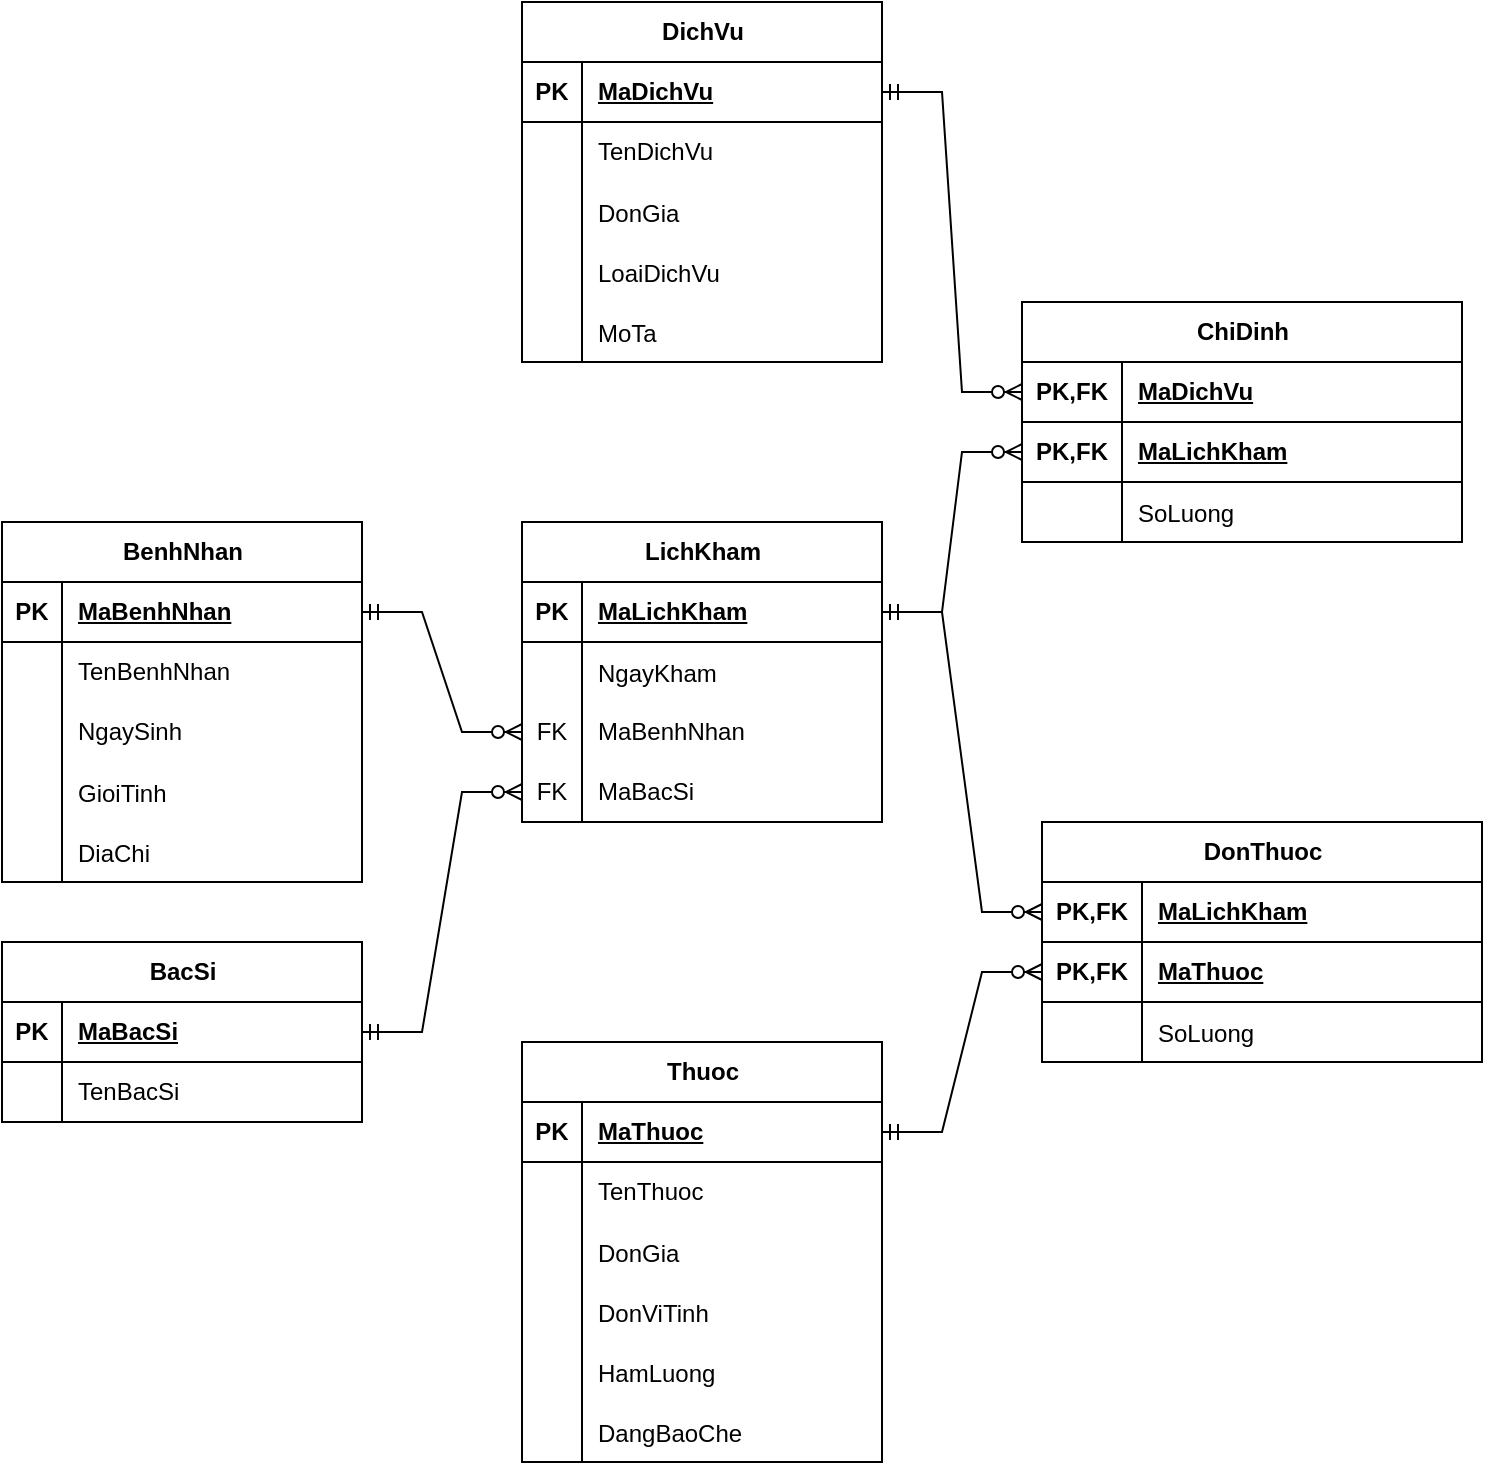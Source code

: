 <mxfile version="28.2.5">
  <diagram name="Trang-1" id="0Z06sTkmnGNip1GVvcfv">
    <mxGraphModel dx="722" dy="962" grid="1" gridSize="10" guides="1" tooltips="1" connect="1" arrows="1" fold="1" page="1" pageScale="1" pageWidth="850" pageHeight="1100" math="0" shadow="0">
      <root>
        <mxCell id="0" />
        <mxCell id="1" parent="0" />
        <mxCell id="DH7XC1WA02XWCe2FnY6h-155" value="BenhNhan" style="shape=table;startSize=30;container=1;collapsible=1;childLayout=tableLayout;fixedRows=1;rowLines=0;fontStyle=1;align=center;resizeLast=1;html=1;" vertex="1" parent="1">
          <mxGeometry x="893" y="310" width="180" height="180" as="geometry" />
        </mxCell>
        <mxCell id="DH7XC1WA02XWCe2FnY6h-156" value="" style="shape=tableRow;horizontal=0;startSize=0;swimlaneHead=0;swimlaneBody=0;fillColor=none;collapsible=0;dropTarget=0;points=[[0,0.5],[1,0.5]];portConstraint=eastwest;top=0;left=0;right=0;bottom=1;" vertex="1" parent="DH7XC1WA02XWCe2FnY6h-155">
          <mxGeometry y="30" width="180" height="30" as="geometry" />
        </mxCell>
        <mxCell id="DH7XC1WA02XWCe2FnY6h-157" value="PK" style="shape=partialRectangle;connectable=0;fillColor=none;top=0;left=0;bottom=0;right=0;fontStyle=1;overflow=hidden;whiteSpace=wrap;html=1;" vertex="1" parent="DH7XC1WA02XWCe2FnY6h-156">
          <mxGeometry width="30" height="30" as="geometry">
            <mxRectangle width="30" height="30" as="alternateBounds" />
          </mxGeometry>
        </mxCell>
        <mxCell id="DH7XC1WA02XWCe2FnY6h-158" value="MaBenhNhan" style="shape=partialRectangle;connectable=0;fillColor=none;top=0;left=0;bottom=0;right=0;align=left;spacingLeft=6;fontStyle=5;overflow=hidden;whiteSpace=wrap;html=1;" vertex="1" parent="DH7XC1WA02XWCe2FnY6h-156">
          <mxGeometry x="30" width="150" height="30" as="geometry">
            <mxRectangle width="150" height="30" as="alternateBounds" />
          </mxGeometry>
        </mxCell>
        <mxCell id="DH7XC1WA02XWCe2FnY6h-159" value="" style="shape=tableRow;horizontal=0;startSize=0;swimlaneHead=0;swimlaneBody=0;fillColor=none;collapsible=0;dropTarget=0;points=[[0,0.5],[1,0.5]];portConstraint=eastwest;top=0;left=0;right=0;bottom=0;" vertex="1" parent="DH7XC1WA02XWCe2FnY6h-155">
          <mxGeometry y="60" width="180" height="30" as="geometry" />
        </mxCell>
        <mxCell id="DH7XC1WA02XWCe2FnY6h-160" value="" style="shape=partialRectangle;connectable=0;fillColor=none;top=0;left=0;bottom=0;right=0;editable=1;overflow=hidden;whiteSpace=wrap;html=1;" vertex="1" parent="DH7XC1WA02XWCe2FnY6h-159">
          <mxGeometry width="30" height="30" as="geometry">
            <mxRectangle width="30" height="30" as="alternateBounds" />
          </mxGeometry>
        </mxCell>
        <mxCell id="DH7XC1WA02XWCe2FnY6h-161" value="TenBenhNhan" style="shape=partialRectangle;connectable=0;fillColor=none;top=0;left=0;bottom=0;right=0;align=left;spacingLeft=6;overflow=hidden;whiteSpace=wrap;html=1;" vertex="1" parent="DH7XC1WA02XWCe2FnY6h-159">
          <mxGeometry x="30" width="150" height="30" as="geometry">
            <mxRectangle width="150" height="30" as="alternateBounds" />
          </mxGeometry>
        </mxCell>
        <mxCell id="DH7XC1WA02XWCe2FnY6h-162" value="" style="shape=tableRow;horizontal=0;startSize=0;swimlaneHead=0;swimlaneBody=0;fillColor=none;collapsible=0;dropTarget=0;points=[[0,0.5],[1,0.5]];portConstraint=eastwest;top=0;left=0;right=0;bottom=0;" vertex="1" parent="DH7XC1WA02XWCe2FnY6h-155">
          <mxGeometry y="90" width="180" height="30" as="geometry" />
        </mxCell>
        <mxCell id="DH7XC1WA02XWCe2FnY6h-163" value="" style="shape=partialRectangle;connectable=0;fillColor=none;top=0;left=0;bottom=0;right=0;editable=1;overflow=hidden;whiteSpace=wrap;html=1;" vertex="1" parent="DH7XC1WA02XWCe2FnY6h-162">
          <mxGeometry width="30" height="30" as="geometry">
            <mxRectangle width="30" height="30" as="alternateBounds" />
          </mxGeometry>
        </mxCell>
        <mxCell id="DH7XC1WA02XWCe2FnY6h-164" value="NgaySinh" style="shape=partialRectangle;connectable=0;fillColor=none;top=0;left=0;bottom=0;right=0;align=left;spacingLeft=6;overflow=hidden;whiteSpace=wrap;html=1;" vertex="1" parent="DH7XC1WA02XWCe2FnY6h-162">
          <mxGeometry x="30" width="150" height="30" as="geometry">
            <mxRectangle width="150" height="30" as="alternateBounds" />
          </mxGeometry>
        </mxCell>
        <mxCell id="DH7XC1WA02XWCe2FnY6h-170" value="" style="shape=tableRow;horizontal=0;startSize=0;swimlaneHead=0;swimlaneBody=0;fillColor=none;collapsible=0;dropTarget=0;points=[[0,0.5],[1,0.5]];portConstraint=eastwest;top=0;left=0;right=0;bottom=0;" vertex="1" parent="DH7XC1WA02XWCe2FnY6h-155">
          <mxGeometry y="120" width="180" height="30" as="geometry" />
        </mxCell>
        <mxCell id="DH7XC1WA02XWCe2FnY6h-171" value="" style="shape=partialRectangle;connectable=0;fillColor=none;top=0;left=0;bottom=0;right=0;editable=1;overflow=hidden;" vertex="1" parent="DH7XC1WA02XWCe2FnY6h-170">
          <mxGeometry width="30" height="30" as="geometry">
            <mxRectangle width="30" height="30" as="alternateBounds" />
          </mxGeometry>
        </mxCell>
        <mxCell id="DH7XC1WA02XWCe2FnY6h-172" value="GioiTinh" style="shape=partialRectangle;connectable=0;fillColor=none;top=0;left=0;bottom=0;right=0;align=left;spacingLeft=6;overflow=hidden;" vertex="1" parent="DH7XC1WA02XWCe2FnY6h-170">
          <mxGeometry x="30" width="150" height="30" as="geometry">
            <mxRectangle width="150" height="30" as="alternateBounds" />
          </mxGeometry>
        </mxCell>
        <mxCell id="DH7XC1WA02XWCe2FnY6h-174" value="" style="shape=tableRow;horizontal=0;startSize=0;swimlaneHead=0;swimlaneBody=0;fillColor=none;collapsible=0;dropTarget=0;points=[[0,0.5],[1,0.5]];portConstraint=eastwest;top=0;left=0;right=0;bottom=0;" vertex="1" parent="DH7XC1WA02XWCe2FnY6h-155">
          <mxGeometry y="150" width="180" height="30" as="geometry" />
        </mxCell>
        <mxCell id="DH7XC1WA02XWCe2FnY6h-175" value="" style="shape=partialRectangle;connectable=0;fillColor=none;top=0;left=0;bottom=0;right=0;editable=1;overflow=hidden;" vertex="1" parent="DH7XC1WA02XWCe2FnY6h-174">
          <mxGeometry width="30" height="30" as="geometry">
            <mxRectangle width="30" height="30" as="alternateBounds" />
          </mxGeometry>
        </mxCell>
        <mxCell id="DH7XC1WA02XWCe2FnY6h-176" value="DiaChi" style="shape=partialRectangle;connectable=0;fillColor=none;top=0;left=0;bottom=0;right=0;align=left;spacingLeft=6;overflow=hidden;" vertex="1" parent="DH7XC1WA02XWCe2FnY6h-174">
          <mxGeometry x="30" width="150" height="30" as="geometry">
            <mxRectangle width="150" height="30" as="alternateBounds" />
          </mxGeometry>
        </mxCell>
        <mxCell id="DH7XC1WA02XWCe2FnY6h-187" value="LichKham" style="shape=table;startSize=30;container=1;collapsible=1;childLayout=tableLayout;fixedRows=1;rowLines=0;fontStyle=1;align=center;resizeLast=1;html=1;" vertex="1" parent="1">
          <mxGeometry x="1153" y="310" width="180" height="150" as="geometry" />
        </mxCell>
        <mxCell id="DH7XC1WA02XWCe2FnY6h-188" value="" style="shape=tableRow;horizontal=0;startSize=0;swimlaneHead=0;swimlaneBody=0;fillColor=none;collapsible=0;dropTarget=0;points=[[0,0.5],[1,0.5]];portConstraint=eastwest;top=0;left=0;right=0;bottom=1;" vertex="1" parent="DH7XC1WA02XWCe2FnY6h-187">
          <mxGeometry y="30" width="180" height="30" as="geometry" />
        </mxCell>
        <mxCell id="DH7XC1WA02XWCe2FnY6h-189" value="PK" style="shape=partialRectangle;connectable=0;fillColor=none;top=0;left=0;bottom=0;right=0;fontStyle=1;overflow=hidden;whiteSpace=wrap;html=1;" vertex="1" parent="DH7XC1WA02XWCe2FnY6h-188">
          <mxGeometry width="30" height="30" as="geometry">
            <mxRectangle width="30" height="30" as="alternateBounds" />
          </mxGeometry>
        </mxCell>
        <mxCell id="DH7XC1WA02XWCe2FnY6h-190" value="MaLichKham" style="shape=partialRectangle;connectable=0;fillColor=none;top=0;left=0;bottom=0;right=0;align=left;spacingLeft=6;fontStyle=5;overflow=hidden;whiteSpace=wrap;html=1;" vertex="1" parent="DH7XC1WA02XWCe2FnY6h-188">
          <mxGeometry x="30" width="150" height="30" as="geometry">
            <mxRectangle width="150" height="30" as="alternateBounds" />
          </mxGeometry>
        </mxCell>
        <mxCell id="DH7XC1WA02XWCe2FnY6h-191" value="" style="shape=tableRow;horizontal=0;startSize=0;swimlaneHead=0;swimlaneBody=0;fillColor=none;collapsible=0;dropTarget=0;points=[[0,0.5],[1,0.5]];portConstraint=eastwest;top=0;left=0;right=0;bottom=0;" vertex="1" parent="DH7XC1WA02XWCe2FnY6h-187">
          <mxGeometry y="60" width="180" height="30" as="geometry" />
        </mxCell>
        <mxCell id="DH7XC1WA02XWCe2FnY6h-192" value="" style="shape=partialRectangle;connectable=0;fillColor=none;top=0;left=0;bottom=0;right=0;editable=1;overflow=hidden;" vertex="1" parent="DH7XC1WA02XWCe2FnY6h-191">
          <mxGeometry width="30" height="30" as="geometry">
            <mxRectangle width="30" height="30" as="alternateBounds" />
          </mxGeometry>
        </mxCell>
        <mxCell id="DH7XC1WA02XWCe2FnY6h-193" value="NgayKham" style="shape=partialRectangle;connectable=0;fillColor=none;top=0;left=0;bottom=0;right=0;align=left;spacingLeft=6;overflow=hidden;" vertex="1" parent="DH7XC1WA02XWCe2FnY6h-191">
          <mxGeometry x="30" width="150" height="30" as="geometry">
            <mxRectangle width="150" height="30" as="alternateBounds" />
          </mxGeometry>
        </mxCell>
        <mxCell id="DH7XC1WA02XWCe2FnY6h-194" value="" style="shape=tableRow;horizontal=0;startSize=0;swimlaneHead=0;swimlaneBody=0;fillColor=none;collapsible=0;dropTarget=0;points=[[0,0.5],[1,0.5]];portConstraint=eastwest;top=0;left=0;right=0;bottom=0;" vertex="1" parent="DH7XC1WA02XWCe2FnY6h-187">
          <mxGeometry y="90" width="180" height="30" as="geometry" />
        </mxCell>
        <mxCell id="DH7XC1WA02XWCe2FnY6h-195" value="FK" style="shape=partialRectangle;connectable=0;fillColor=none;top=0;left=0;bottom=0;right=0;fontStyle=0;overflow=hidden;whiteSpace=wrap;html=1;" vertex="1" parent="DH7XC1WA02XWCe2FnY6h-194">
          <mxGeometry width="30" height="30" as="geometry">
            <mxRectangle width="30" height="30" as="alternateBounds" />
          </mxGeometry>
        </mxCell>
        <mxCell id="DH7XC1WA02XWCe2FnY6h-196" value="MaBenhNhan" style="shape=partialRectangle;connectable=0;fillColor=none;top=0;left=0;bottom=0;right=0;align=left;spacingLeft=6;fontStyle=0;overflow=hidden;whiteSpace=wrap;html=1;" vertex="1" parent="DH7XC1WA02XWCe2FnY6h-194">
          <mxGeometry x="30" width="150" height="30" as="geometry">
            <mxRectangle width="150" height="30" as="alternateBounds" />
          </mxGeometry>
        </mxCell>
        <mxCell id="DH7XC1WA02XWCe2FnY6h-197" value="" style="shape=tableRow;horizontal=0;startSize=0;swimlaneHead=0;swimlaneBody=0;fillColor=none;collapsible=0;dropTarget=0;points=[[0,0.5],[1,0.5]];portConstraint=eastwest;top=0;left=0;right=0;bottom=0;" vertex="1" parent="DH7XC1WA02XWCe2FnY6h-187">
          <mxGeometry y="120" width="180" height="30" as="geometry" />
        </mxCell>
        <mxCell id="DH7XC1WA02XWCe2FnY6h-198" value="FK" style="shape=partialRectangle;connectable=0;fillColor=none;top=0;left=0;bottom=0;right=0;fontStyle=0;overflow=hidden;whiteSpace=wrap;html=1;" vertex="1" parent="DH7XC1WA02XWCe2FnY6h-197">
          <mxGeometry width="30" height="30" as="geometry">
            <mxRectangle width="30" height="30" as="alternateBounds" />
          </mxGeometry>
        </mxCell>
        <mxCell id="DH7XC1WA02XWCe2FnY6h-199" value="MaBacSi" style="shape=partialRectangle;connectable=0;fillColor=none;top=0;left=0;bottom=0;right=0;align=left;spacingLeft=6;fontStyle=0;overflow=hidden;whiteSpace=wrap;html=1;" vertex="1" parent="DH7XC1WA02XWCe2FnY6h-197">
          <mxGeometry x="30" width="150" height="30" as="geometry">
            <mxRectangle width="150" height="30" as="alternateBounds" />
          </mxGeometry>
        </mxCell>
        <mxCell id="DH7XC1WA02XWCe2FnY6h-200" value="BacSi" style="shape=table;startSize=30;container=1;collapsible=1;childLayout=tableLayout;fixedRows=1;rowLines=0;fontStyle=1;align=center;resizeLast=1;html=1;" vertex="1" parent="1">
          <mxGeometry x="893" y="520" width="180" height="90" as="geometry" />
        </mxCell>
        <mxCell id="DH7XC1WA02XWCe2FnY6h-201" value="" style="shape=tableRow;horizontal=0;startSize=0;swimlaneHead=0;swimlaneBody=0;fillColor=none;collapsible=0;dropTarget=0;points=[[0,0.5],[1,0.5]];portConstraint=eastwest;top=0;left=0;right=0;bottom=1;" vertex="1" parent="DH7XC1WA02XWCe2FnY6h-200">
          <mxGeometry y="30" width="180" height="30" as="geometry" />
        </mxCell>
        <mxCell id="DH7XC1WA02XWCe2FnY6h-202" value="PK" style="shape=partialRectangle;connectable=0;fillColor=none;top=0;left=0;bottom=0;right=0;fontStyle=1;overflow=hidden;whiteSpace=wrap;html=1;" vertex="1" parent="DH7XC1WA02XWCe2FnY6h-201">
          <mxGeometry width="30" height="30" as="geometry">
            <mxRectangle width="30" height="30" as="alternateBounds" />
          </mxGeometry>
        </mxCell>
        <mxCell id="DH7XC1WA02XWCe2FnY6h-203" value="MaBacSi" style="shape=partialRectangle;connectable=0;fillColor=none;top=0;left=0;bottom=0;right=0;align=left;spacingLeft=6;fontStyle=5;overflow=hidden;whiteSpace=wrap;html=1;" vertex="1" parent="DH7XC1WA02XWCe2FnY6h-201">
          <mxGeometry x="30" width="150" height="30" as="geometry">
            <mxRectangle width="150" height="30" as="alternateBounds" />
          </mxGeometry>
        </mxCell>
        <mxCell id="DH7XC1WA02XWCe2FnY6h-204" value="" style="shape=tableRow;horizontal=0;startSize=0;swimlaneHead=0;swimlaneBody=0;fillColor=none;collapsible=0;dropTarget=0;points=[[0,0.5],[1,0.5]];portConstraint=eastwest;top=0;left=0;right=0;bottom=0;" vertex="1" parent="DH7XC1WA02XWCe2FnY6h-200">
          <mxGeometry y="60" width="180" height="30" as="geometry" />
        </mxCell>
        <mxCell id="DH7XC1WA02XWCe2FnY6h-205" value="" style="shape=partialRectangle;connectable=0;fillColor=none;top=0;left=0;bottom=0;right=0;editable=1;overflow=hidden;whiteSpace=wrap;html=1;" vertex="1" parent="DH7XC1WA02XWCe2FnY6h-204">
          <mxGeometry width="30" height="30" as="geometry">
            <mxRectangle width="30" height="30" as="alternateBounds" />
          </mxGeometry>
        </mxCell>
        <mxCell id="DH7XC1WA02XWCe2FnY6h-206" value="TenBacSi" style="shape=partialRectangle;connectable=0;fillColor=none;top=0;left=0;bottom=0;right=0;align=left;spacingLeft=6;overflow=hidden;whiteSpace=wrap;html=1;" vertex="1" parent="DH7XC1WA02XWCe2FnY6h-204">
          <mxGeometry x="30" width="150" height="30" as="geometry">
            <mxRectangle width="150" height="30" as="alternateBounds" />
          </mxGeometry>
        </mxCell>
        <mxCell id="DH7XC1WA02XWCe2FnY6h-207" value="" style="edgeStyle=entityRelationEdgeStyle;fontSize=12;html=1;endArrow=ERzeroToMany;startArrow=ERmandOne;rounded=0;exitX=1;exitY=0.5;exitDx=0;exitDy=0;entryX=0;entryY=0.5;entryDx=0;entryDy=0;" edge="1" parent="1" source="DH7XC1WA02XWCe2FnY6h-200" target="DH7XC1WA02XWCe2FnY6h-197">
          <mxGeometry width="100" height="100" relative="1" as="geometry">
            <mxPoint x="803" y="590" as="sourcePoint" />
            <mxPoint x="873" y="530" as="targetPoint" />
          </mxGeometry>
        </mxCell>
        <mxCell id="DH7XC1WA02XWCe2FnY6h-208" value="" style="edgeStyle=entityRelationEdgeStyle;fontSize=12;html=1;endArrow=ERzeroToMany;startArrow=ERmandOne;rounded=0;exitX=1;exitY=0.5;exitDx=0;exitDy=0;entryX=0;entryY=0.5;entryDx=0;entryDy=0;" edge="1" parent="1" source="DH7XC1WA02XWCe2FnY6h-156" target="DH7XC1WA02XWCe2FnY6h-194">
          <mxGeometry width="100" height="100" relative="1" as="geometry">
            <mxPoint x="1163" y="700" as="sourcePoint" />
            <mxPoint x="1243" y="580" as="targetPoint" />
          </mxGeometry>
        </mxCell>
        <mxCell id="DH7XC1WA02XWCe2FnY6h-209" value="DonThuoc" style="shape=table;startSize=30;container=1;collapsible=1;childLayout=tableLayout;fixedRows=1;rowLines=0;fontStyle=1;align=center;resizeLast=1;html=1;" vertex="1" parent="1">
          <mxGeometry x="1413" y="460" width="220" height="120" as="geometry" />
        </mxCell>
        <mxCell id="DH7XC1WA02XWCe2FnY6h-210" value="" style="shape=tableRow;horizontal=0;startSize=0;swimlaneHead=0;swimlaneBody=0;fillColor=none;collapsible=0;dropTarget=0;points=[[0,0.5],[1,0.5]];portConstraint=eastwest;top=0;left=0;right=0;bottom=1;" vertex="1" parent="DH7XC1WA02XWCe2FnY6h-209">
          <mxGeometry y="30" width="220" height="30" as="geometry" />
        </mxCell>
        <mxCell id="DH7XC1WA02XWCe2FnY6h-211" value="PK,FK" style="shape=partialRectangle;connectable=0;fillColor=none;top=0;left=0;bottom=0;right=0;fontStyle=1;overflow=hidden;whiteSpace=wrap;html=1;" vertex="1" parent="DH7XC1WA02XWCe2FnY6h-210">
          <mxGeometry width="50" height="30" as="geometry">
            <mxRectangle width="50" height="30" as="alternateBounds" />
          </mxGeometry>
        </mxCell>
        <mxCell id="DH7XC1WA02XWCe2FnY6h-212" value="MaLichKham" style="shape=partialRectangle;connectable=0;fillColor=none;top=0;left=0;bottom=0;right=0;align=left;spacingLeft=6;fontStyle=5;overflow=hidden;whiteSpace=wrap;html=1;" vertex="1" parent="DH7XC1WA02XWCe2FnY6h-210">
          <mxGeometry x="50" width="170" height="30" as="geometry">
            <mxRectangle width="170" height="30" as="alternateBounds" />
          </mxGeometry>
        </mxCell>
        <mxCell id="DH7XC1WA02XWCe2FnY6h-294" value="" style="shape=tableRow;horizontal=0;startSize=0;swimlaneHead=0;swimlaneBody=0;fillColor=none;collapsible=0;dropTarget=0;points=[[0,0.5],[1,0.5]];portConstraint=eastwest;top=0;left=0;right=0;bottom=1;" vertex="1" parent="DH7XC1WA02XWCe2FnY6h-209">
          <mxGeometry y="60" width="220" height="30" as="geometry" />
        </mxCell>
        <mxCell id="DH7XC1WA02XWCe2FnY6h-295" value="PK,FK" style="shape=partialRectangle;connectable=0;fillColor=none;top=0;left=0;bottom=0;right=0;fontStyle=1;overflow=hidden;whiteSpace=wrap;html=1;" vertex="1" parent="DH7XC1WA02XWCe2FnY6h-294">
          <mxGeometry width="50" height="30" as="geometry">
            <mxRectangle width="50" height="30" as="alternateBounds" />
          </mxGeometry>
        </mxCell>
        <mxCell id="DH7XC1WA02XWCe2FnY6h-296" value="MaThuoc" style="shape=partialRectangle;connectable=0;fillColor=none;top=0;left=0;bottom=0;right=0;align=left;spacingLeft=6;fontStyle=5;overflow=hidden;whiteSpace=wrap;html=1;" vertex="1" parent="DH7XC1WA02XWCe2FnY6h-294">
          <mxGeometry x="50" width="170" height="30" as="geometry">
            <mxRectangle width="170" height="30" as="alternateBounds" />
          </mxGeometry>
        </mxCell>
        <mxCell id="DH7XC1WA02XWCe2FnY6h-219" value="" style="shape=tableRow;horizontal=0;startSize=0;swimlaneHead=0;swimlaneBody=0;fillColor=none;collapsible=0;dropTarget=0;points=[[0,0.5],[1,0.5]];portConstraint=eastwest;top=0;left=0;right=0;bottom=0;" vertex="1" parent="DH7XC1WA02XWCe2FnY6h-209">
          <mxGeometry y="90" width="220" height="30" as="geometry" />
        </mxCell>
        <mxCell id="DH7XC1WA02XWCe2FnY6h-220" value="" style="shape=partialRectangle;connectable=0;fillColor=none;top=0;left=0;bottom=0;right=0;editable=1;overflow=hidden;" vertex="1" parent="DH7XC1WA02XWCe2FnY6h-219">
          <mxGeometry width="50" height="30" as="geometry">
            <mxRectangle width="50" height="30" as="alternateBounds" />
          </mxGeometry>
        </mxCell>
        <mxCell id="DH7XC1WA02XWCe2FnY6h-221" value="SoLuong" style="shape=partialRectangle;connectable=0;fillColor=none;top=0;left=0;bottom=0;right=0;align=left;spacingLeft=6;overflow=hidden;" vertex="1" parent="DH7XC1WA02XWCe2FnY6h-219">
          <mxGeometry x="50" width="170" height="30" as="geometry">
            <mxRectangle width="170" height="30" as="alternateBounds" />
          </mxGeometry>
        </mxCell>
        <mxCell id="DH7XC1WA02XWCe2FnY6h-222" value="" style="edgeStyle=entityRelationEdgeStyle;fontSize=12;html=1;endArrow=ERzeroToMany;startArrow=ERmandOne;rounded=0;exitX=1;exitY=0.5;exitDx=0;exitDy=0;entryX=0;entryY=0.5;entryDx=0;entryDy=0;" edge="1" parent="1" source="DH7XC1WA02XWCe2FnY6h-188" target="DH7XC1WA02XWCe2FnY6h-210">
          <mxGeometry width="100" height="100" relative="1" as="geometry">
            <mxPoint x="913" y="390" as="sourcePoint" />
            <mxPoint x="1413" y="565" as="targetPoint" />
          </mxGeometry>
        </mxCell>
        <mxCell id="DH7XC1WA02XWCe2FnY6h-223" value="Thuoc" style="shape=table;startSize=30;container=1;collapsible=1;childLayout=tableLayout;fixedRows=1;rowLines=0;fontStyle=1;align=center;resizeLast=1;html=1;" vertex="1" parent="1">
          <mxGeometry x="1153" y="570" width="180" height="210" as="geometry" />
        </mxCell>
        <mxCell id="DH7XC1WA02XWCe2FnY6h-224" value="" style="shape=tableRow;horizontal=0;startSize=0;swimlaneHead=0;swimlaneBody=0;fillColor=none;collapsible=0;dropTarget=0;points=[[0,0.5],[1,0.5]];portConstraint=eastwest;top=0;left=0;right=0;bottom=1;" vertex="1" parent="DH7XC1WA02XWCe2FnY6h-223">
          <mxGeometry y="30" width="180" height="30" as="geometry" />
        </mxCell>
        <mxCell id="DH7XC1WA02XWCe2FnY6h-225" value="PK" style="shape=partialRectangle;connectable=0;fillColor=none;top=0;left=0;bottom=0;right=0;fontStyle=1;overflow=hidden;whiteSpace=wrap;html=1;" vertex="1" parent="DH7XC1WA02XWCe2FnY6h-224">
          <mxGeometry width="30" height="30" as="geometry">
            <mxRectangle width="30" height="30" as="alternateBounds" />
          </mxGeometry>
        </mxCell>
        <mxCell id="DH7XC1WA02XWCe2FnY6h-226" value="MaThuoc" style="shape=partialRectangle;connectable=0;fillColor=none;top=0;left=0;bottom=0;right=0;align=left;spacingLeft=6;fontStyle=5;overflow=hidden;whiteSpace=wrap;html=1;" vertex="1" parent="DH7XC1WA02XWCe2FnY6h-224">
          <mxGeometry x="30" width="150" height="30" as="geometry">
            <mxRectangle width="150" height="30" as="alternateBounds" />
          </mxGeometry>
        </mxCell>
        <mxCell id="DH7XC1WA02XWCe2FnY6h-227" value="" style="shape=tableRow;horizontal=0;startSize=0;swimlaneHead=0;swimlaneBody=0;fillColor=none;collapsible=0;dropTarget=0;points=[[0,0.5],[1,0.5]];portConstraint=eastwest;top=0;left=0;right=0;bottom=0;" vertex="1" parent="DH7XC1WA02XWCe2FnY6h-223">
          <mxGeometry y="60" width="180" height="30" as="geometry" />
        </mxCell>
        <mxCell id="DH7XC1WA02XWCe2FnY6h-228" value="" style="shape=partialRectangle;connectable=0;fillColor=none;top=0;left=0;bottom=0;right=0;editable=1;overflow=hidden;whiteSpace=wrap;html=1;" vertex="1" parent="DH7XC1WA02XWCe2FnY6h-227">
          <mxGeometry width="30" height="30" as="geometry">
            <mxRectangle width="30" height="30" as="alternateBounds" />
          </mxGeometry>
        </mxCell>
        <mxCell id="DH7XC1WA02XWCe2FnY6h-229" value="TenThuoc" style="shape=partialRectangle;connectable=0;fillColor=none;top=0;left=0;bottom=0;right=0;align=left;spacingLeft=6;overflow=hidden;whiteSpace=wrap;html=1;" vertex="1" parent="DH7XC1WA02XWCe2FnY6h-227">
          <mxGeometry x="30" width="150" height="30" as="geometry">
            <mxRectangle width="150" height="30" as="alternateBounds" />
          </mxGeometry>
        </mxCell>
        <mxCell id="DH7XC1WA02XWCe2FnY6h-230" value="" style="shape=tableRow;horizontal=0;startSize=0;swimlaneHead=0;swimlaneBody=0;fillColor=none;collapsible=0;dropTarget=0;points=[[0,0.5],[1,0.5]];portConstraint=eastwest;top=0;left=0;right=0;bottom=0;" vertex="1" parent="DH7XC1WA02XWCe2FnY6h-223">
          <mxGeometry y="90" width="180" height="30" as="geometry" />
        </mxCell>
        <mxCell id="DH7XC1WA02XWCe2FnY6h-231" value="" style="shape=partialRectangle;connectable=0;fillColor=none;top=0;left=0;bottom=0;right=0;editable=1;overflow=hidden;" vertex="1" parent="DH7XC1WA02XWCe2FnY6h-230">
          <mxGeometry width="30" height="30" as="geometry">
            <mxRectangle width="30" height="30" as="alternateBounds" />
          </mxGeometry>
        </mxCell>
        <mxCell id="DH7XC1WA02XWCe2FnY6h-232" value="DonGia" style="shape=partialRectangle;connectable=0;fillColor=none;top=0;left=0;bottom=0;right=0;align=left;spacingLeft=6;overflow=hidden;" vertex="1" parent="DH7XC1WA02XWCe2FnY6h-230">
          <mxGeometry x="30" width="150" height="30" as="geometry">
            <mxRectangle width="150" height="30" as="alternateBounds" />
          </mxGeometry>
        </mxCell>
        <mxCell id="DH7XC1WA02XWCe2FnY6h-233" value="" style="shape=tableRow;horizontal=0;startSize=0;swimlaneHead=0;swimlaneBody=0;fillColor=none;collapsible=0;dropTarget=0;points=[[0,0.5],[1,0.5]];portConstraint=eastwest;top=0;left=0;right=0;bottom=0;" vertex="1" parent="DH7XC1WA02XWCe2FnY6h-223">
          <mxGeometry y="120" width="180" height="30" as="geometry" />
        </mxCell>
        <mxCell id="DH7XC1WA02XWCe2FnY6h-234" value="" style="shape=partialRectangle;connectable=0;fillColor=none;top=0;left=0;bottom=0;right=0;editable=1;overflow=hidden;" vertex="1" parent="DH7XC1WA02XWCe2FnY6h-233">
          <mxGeometry width="30" height="30" as="geometry">
            <mxRectangle width="30" height="30" as="alternateBounds" />
          </mxGeometry>
        </mxCell>
        <mxCell id="DH7XC1WA02XWCe2FnY6h-235" value="DonViTinh" style="shape=partialRectangle;connectable=0;fillColor=none;top=0;left=0;bottom=0;right=0;align=left;spacingLeft=6;overflow=hidden;" vertex="1" parent="DH7XC1WA02XWCe2FnY6h-233">
          <mxGeometry x="30" width="150" height="30" as="geometry">
            <mxRectangle width="150" height="30" as="alternateBounds" />
          </mxGeometry>
        </mxCell>
        <mxCell id="DH7XC1WA02XWCe2FnY6h-238" value="" style="shape=tableRow;horizontal=0;startSize=0;swimlaneHead=0;swimlaneBody=0;fillColor=none;collapsible=0;dropTarget=0;points=[[0,0.5],[1,0.5]];portConstraint=eastwest;top=0;left=0;right=0;bottom=0;" vertex="1" parent="DH7XC1WA02XWCe2FnY6h-223">
          <mxGeometry y="150" width="180" height="30" as="geometry" />
        </mxCell>
        <mxCell id="DH7XC1WA02XWCe2FnY6h-239" value="" style="shape=partialRectangle;connectable=0;fillColor=none;top=0;left=0;bottom=0;right=0;editable=1;overflow=hidden;" vertex="1" parent="DH7XC1WA02XWCe2FnY6h-238">
          <mxGeometry width="30" height="30" as="geometry">
            <mxRectangle width="30" height="30" as="alternateBounds" />
          </mxGeometry>
        </mxCell>
        <mxCell id="DH7XC1WA02XWCe2FnY6h-240" value="HamLuong" style="shape=partialRectangle;connectable=0;fillColor=none;top=0;left=0;bottom=0;right=0;align=left;spacingLeft=6;overflow=hidden;" vertex="1" parent="DH7XC1WA02XWCe2FnY6h-238">
          <mxGeometry x="30" width="150" height="30" as="geometry">
            <mxRectangle width="150" height="30" as="alternateBounds" />
          </mxGeometry>
        </mxCell>
        <mxCell id="DH7XC1WA02XWCe2FnY6h-242" value="" style="shape=tableRow;horizontal=0;startSize=0;swimlaneHead=0;swimlaneBody=0;fillColor=none;collapsible=0;dropTarget=0;points=[[0,0.5],[1,0.5]];portConstraint=eastwest;top=0;left=0;right=0;bottom=0;" vertex="1" parent="DH7XC1WA02XWCe2FnY6h-223">
          <mxGeometry y="180" width="180" height="30" as="geometry" />
        </mxCell>
        <mxCell id="DH7XC1WA02XWCe2FnY6h-243" value="" style="shape=partialRectangle;connectable=0;fillColor=none;top=0;left=0;bottom=0;right=0;editable=1;overflow=hidden;" vertex="1" parent="DH7XC1WA02XWCe2FnY6h-242">
          <mxGeometry width="30" height="30" as="geometry">
            <mxRectangle width="30" height="30" as="alternateBounds" />
          </mxGeometry>
        </mxCell>
        <mxCell id="DH7XC1WA02XWCe2FnY6h-244" value="DangBaoChe" style="shape=partialRectangle;connectable=0;fillColor=none;top=0;left=0;bottom=0;right=0;align=left;spacingLeft=6;overflow=hidden;" vertex="1" parent="DH7XC1WA02XWCe2FnY6h-242">
          <mxGeometry x="30" width="150" height="30" as="geometry">
            <mxRectangle width="150" height="30" as="alternateBounds" />
          </mxGeometry>
        </mxCell>
        <mxCell id="DH7XC1WA02XWCe2FnY6h-236" value="" style="edgeStyle=entityRelationEdgeStyle;fontSize=12;html=1;endArrow=ERzeroToMany;startArrow=ERmandOne;rounded=0;exitX=1;exitY=0.5;exitDx=0;exitDy=0;entryX=0;entryY=0.5;entryDx=0;entryDy=0;" edge="1" parent="1" source="DH7XC1WA02XWCe2FnY6h-224" target="DH7XC1WA02XWCe2FnY6h-294">
          <mxGeometry width="100" height="100" relative="1" as="geometry">
            <mxPoint x="1363" y="690" as="sourcePoint" />
            <mxPoint x="1413" y="565" as="targetPoint" />
          </mxGeometry>
        </mxCell>
        <mxCell id="DH7XC1WA02XWCe2FnY6h-276" value="DichVu" style="shape=table;startSize=30;container=1;collapsible=1;childLayout=tableLayout;fixedRows=1;rowLines=0;fontStyle=1;align=center;resizeLast=1;html=1;" vertex="1" parent="1">
          <mxGeometry x="1153" y="50" width="180" height="180" as="geometry" />
        </mxCell>
        <mxCell id="DH7XC1WA02XWCe2FnY6h-277" value="" style="shape=tableRow;horizontal=0;startSize=0;swimlaneHead=0;swimlaneBody=0;fillColor=none;collapsible=0;dropTarget=0;points=[[0,0.5],[1,0.5]];portConstraint=eastwest;top=0;left=0;right=0;bottom=1;" vertex="1" parent="DH7XC1WA02XWCe2FnY6h-276">
          <mxGeometry y="30" width="180" height="30" as="geometry" />
        </mxCell>
        <mxCell id="DH7XC1WA02XWCe2FnY6h-278" value="PK" style="shape=partialRectangle;connectable=0;fillColor=none;top=0;left=0;bottom=0;right=0;fontStyle=1;overflow=hidden;whiteSpace=wrap;html=1;" vertex="1" parent="DH7XC1WA02XWCe2FnY6h-277">
          <mxGeometry width="30" height="30" as="geometry">
            <mxRectangle width="30" height="30" as="alternateBounds" />
          </mxGeometry>
        </mxCell>
        <mxCell id="DH7XC1WA02XWCe2FnY6h-279" value="MaDichVu" style="shape=partialRectangle;connectable=0;fillColor=none;top=0;left=0;bottom=0;right=0;align=left;spacingLeft=6;fontStyle=5;overflow=hidden;whiteSpace=wrap;html=1;" vertex="1" parent="DH7XC1WA02XWCe2FnY6h-277">
          <mxGeometry x="30" width="150" height="30" as="geometry">
            <mxRectangle width="150" height="30" as="alternateBounds" />
          </mxGeometry>
        </mxCell>
        <mxCell id="DH7XC1WA02XWCe2FnY6h-280" value="" style="shape=tableRow;horizontal=0;startSize=0;swimlaneHead=0;swimlaneBody=0;fillColor=none;collapsible=0;dropTarget=0;points=[[0,0.5],[1,0.5]];portConstraint=eastwest;top=0;left=0;right=0;bottom=0;" vertex="1" parent="DH7XC1WA02XWCe2FnY6h-276">
          <mxGeometry y="60" width="180" height="30" as="geometry" />
        </mxCell>
        <mxCell id="DH7XC1WA02XWCe2FnY6h-281" value="" style="shape=partialRectangle;connectable=0;fillColor=none;top=0;left=0;bottom=0;right=0;editable=1;overflow=hidden;whiteSpace=wrap;html=1;" vertex="1" parent="DH7XC1WA02XWCe2FnY6h-280">
          <mxGeometry width="30" height="30" as="geometry">
            <mxRectangle width="30" height="30" as="alternateBounds" />
          </mxGeometry>
        </mxCell>
        <mxCell id="DH7XC1WA02XWCe2FnY6h-282" value="TenDichVu" style="shape=partialRectangle;connectable=0;fillColor=none;top=0;left=0;bottom=0;right=0;align=left;spacingLeft=6;overflow=hidden;whiteSpace=wrap;html=1;" vertex="1" parent="DH7XC1WA02XWCe2FnY6h-280">
          <mxGeometry x="30" width="150" height="30" as="geometry">
            <mxRectangle width="150" height="30" as="alternateBounds" />
          </mxGeometry>
        </mxCell>
        <mxCell id="DH7XC1WA02XWCe2FnY6h-283" value="" style="shape=tableRow;horizontal=0;startSize=0;swimlaneHead=0;swimlaneBody=0;fillColor=none;collapsible=0;dropTarget=0;points=[[0,0.5],[1,0.5]];portConstraint=eastwest;top=0;left=0;right=0;bottom=0;" vertex="1" parent="DH7XC1WA02XWCe2FnY6h-276">
          <mxGeometry y="90" width="180" height="30" as="geometry" />
        </mxCell>
        <mxCell id="DH7XC1WA02XWCe2FnY6h-284" value="" style="shape=partialRectangle;connectable=0;fillColor=none;top=0;left=0;bottom=0;right=0;editable=1;overflow=hidden;" vertex="1" parent="DH7XC1WA02XWCe2FnY6h-283">
          <mxGeometry width="30" height="30" as="geometry">
            <mxRectangle width="30" height="30" as="alternateBounds" />
          </mxGeometry>
        </mxCell>
        <mxCell id="DH7XC1WA02XWCe2FnY6h-285" value="DonGia" style="shape=partialRectangle;connectable=0;fillColor=none;top=0;left=0;bottom=0;right=0;align=left;spacingLeft=6;overflow=hidden;" vertex="1" parent="DH7XC1WA02XWCe2FnY6h-283">
          <mxGeometry x="30" width="150" height="30" as="geometry">
            <mxRectangle width="150" height="30" as="alternateBounds" />
          </mxGeometry>
        </mxCell>
        <mxCell id="DH7XC1WA02XWCe2FnY6h-286" value="" style="shape=tableRow;horizontal=0;startSize=0;swimlaneHead=0;swimlaneBody=0;fillColor=none;collapsible=0;dropTarget=0;points=[[0,0.5],[1,0.5]];portConstraint=eastwest;top=0;left=0;right=0;bottom=0;" vertex="1" parent="DH7XC1WA02XWCe2FnY6h-276">
          <mxGeometry y="120" width="180" height="30" as="geometry" />
        </mxCell>
        <mxCell id="DH7XC1WA02XWCe2FnY6h-287" value="" style="shape=partialRectangle;connectable=0;fillColor=none;top=0;left=0;bottom=0;right=0;editable=1;overflow=hidden;" vertex="1" parent="DH7XC1WA02XWCe2FnY6h-286">
          <mxGeometry width="30" height="30" as="geometry">
            <mxRectangle width="30" height="30" as="alternateBounds" />
          </mxGeometry>
        </mxCell>
        <mxCell id="DH7XC1WA02XWCe2FnY6h-288" value="LoaiDichVu" style="shape=partialRectangle;connectable=0;fillColor=none;top=0;left=0;bottom=0;right=0;align=left;spacingLeft=6;overflow=hidden;" vertex="1" parent="DH7XC1WA02XWCe2FnY6h-286">
          <mxGeometry x="30" width="150" height="30" as="geometry">
            <mxRectangle width="150" height="30" as="alternateBounds" />
          </mxGeometry>
        </mxCell>
        <mxCell id="DH7XC1WA02XWCe2FnY6h-290" value="" style="shape=tableRow;horizontal=0;startSize=0;swimlaneHead=0;swimlaneBody=0;fillColor=none;collapsible=0;dropTarget=0;points=[[0,0.5],[1,0.5]];portConstraint=eastwest;top=0;left=0;right=0;bottom=0;" vertex="1" parent="DH7XC1WA02XWCe2FnY6h-276">
          <mxGeometry y="150" width="180" height="30" as="geometry" />
        </mxCell>
        <mxCell id="DH7XC1WA02XWCe2FnY6h-291" value="" style="shape=partialRectangle;connectable=0;fillColor=none;top=0;left=0;bottom=0;right=0;editable=1;overflow=hidden;" vertex="1" parent="DH7XC1WA02XWCe2FnY6h-290">
          <mxGeometry width="30" height="30" as="geometry">
            <mxRectangle width="30" height="30" as="alternateBounds" />
          </mxGeometry>
        </mxCell>
        <mxCell id="DH7XC1WA02XWCe2FnY6h-292" value="MoTa" style="shape=partialRectangle;connectable=0;fillColor=none;top=0;left=0;bottom=0;right=0;align=left;spacingLeft=6;overflow=hidden;" vertex="1" parent="DH7XC1WA02XWCe2FnY6h-290">
          <mxGeometry x="30" width="150" height="30" as="geometry">
            <mxRectangle width="150" height="30" as="alternateBounds" />
          </mxGeometry>
        </mxCell>
        <mxCell id="DH7XC1WA02XWCe2FnY6h-297" value="ChiDinh" style="shape=table;startSize=30;container=1;collapsible=1;childLayout=tableLayout;fixedRows=1;rowLines=0;fontStyle=1;align=center;resizeLast=1;html=1;" vertex="1" parent="1">
          <mxGeometry x="1403" y="200" width="220" height="120" as="geometry" />
        </mxCell>
        <mxCell id="DH7XC1WA02XWCe2FnY6h-298" value="" style="shape=tableRow;horizontal=0;startSize=0;swimlaneHead=0;swimlaneBody=0;fillColor=none;collapsible=0;dropTarget=0;points=[[0,0.5],[1,0.5]];portConstraint=eastwest;top=0;left=0;right=0;bottom=1;" vertex="1" parent="DH7XC1WA02XWCe2FnY6h-297">
          <mxGeometry y="30" width="220" height="30" as="geometry" />
        </mxCell>
        <mxCell id="DH7XC1WA02XWCe2FnY6h-299" value="PK,FK" style="shape=partialRectangle;connectable=0;fillColor=none;top=0;left=0;bottom=0;right=0;fontStyle=1;overflow=hidden;whiteSpace=wrap;html=1;" vertex="1" parent="DH7XC1WA02XWCe2FnY6h-298">
          <mxGeometry width="50" height="30" as="geometry">
            <mxRectangle width="50" height="30" as="alternateBounds" />
          </mxGeometry>
        </mxCell>
        <mxCell id="DH7XC1WA02XWCe2FnY6h-300" value="MaDichVu" style="shape=partialRectangle;connectable=0;fillColor=none;top=0;left=0;bottom=0;right=0;align=left;spacingLeft=6;fontStyle=5;overflow=hidden;whiteSpace=wrap;html=1;" vertex="1" parent="DH7XC1WA02XWCe2FnY6h-298">
          <mxGeometry x="50" width="170" height="30" as="geometry">
            <mxRectangle width="170" height="30" as="alternateBounds" />
          </mxGeometry>
        </mxCell>
        <mxCell id="DH7XC1WA02XWCe2FnY6h-301" value="" style="shape=tableRow;horizontal=0;startSize=0;swimlaneHead=0;swimlaneBody=0;fillColor=none;collapsible=0;dropTarget=0;points=[[0,0.5],[1,0.5]];portConstraint=eastwest;top=0;left=0;right=0;bottom=1;" vertex="1" parent="DH7XC1WA02XWCe2FnY6h-297">
          <mxGeometry y="60" width="220" height="30" as="geometry" />
        </mxCell>
        <mxCell id="DH7XC1WA02XWCe2FnY6h-302" value="PK,FK" style="shape=partialRectangle;connectable=0;fillColor=none;top=0;left=0;bottom=0;right=0;fontStyle=1;overflow=hidden;whiteSpace=wrap;html=1;" vertex="1" parent="DH7XC1WA02XWCe2FnY6h-301">
          <mxGeometry width="50" height="30" as="geometry">
            <mxRectangle width="50" height="30" as="alternateBounds" />
          </mxGeometry>
        </mxCell>
        <mxCell id="DH7XC1WA02XWCe2FnY6h-303" value="MaLichKham" style="shape=partialRectangle;connectable=0;fillColor=none;top=0;left=0;bottom=0;right=0;align=left;spacingLeft=6;fontStyle=5;overflow=hidden;whiteSpace=wrap;html=1;" vertex="1" parent="DH7XC1WA02XWCe2FnY6h-301">
          <mxGeometry x="50" width="170" height="30" as="geometry">
            <mxRectangle width="170" height="30" as="alternateBounds" />
          </mxGeometry>
        </mxCell>
        <mxCell id="DH7XC1WA02XWCe2FnY6h-304" value="" style="shape=tableRow;horizontal=0;startSize=0;swimlaneHead=0;swimlaneBody=0;fillColor=none;collapsible=0;dropTarget=0;points=[[0,0.5],[1,0.5]];portConstraint=eastwest;top=0;left=0;right=0;bottom=0;" vertex="1" parent="DH7XC1WA02XWCe2FnY6h-297">
          <mxGeometry y="90" width="220" height="30" as="geometry" />
        </mxCell>
        <mxCell id="DH7XC1WA02XWCe2FnY6h-305" value="" style="shape=partialRectangle;connectable=0;fillColor=none;top=0;left=0;bottom=0;right=0;editable=1;overflow=hidden;" vertex="1" parent="DH7XC1WA02XWCe2FnY6h-304">
          <mxGeometry width="50" height="30" as="geometry">
            <mxRectangle width="50" height="30" as="alternateBounds" />
          </mxGeometry>
        </mxCell>
        <mxCell id="DH7XC1WA02XWCe2FnY6h-306" value="SoLuong" style="shape=partialRectangle;connectable=0;fillColor=none;top=0;left=0;bottom=0;right=0;align=left;spacingLeft=6;overflow=hidden;" vertex="1" parent="DH7XC1WA02XWCe2FnY6h-304">
          <mxGeometry x="50" width="170" height="30" as="geometry">
            <mxRectangle width="170" height="30" as="alternateBounds" />
          </mxGeometry>
        </mxCell>
        <mxCell id="DH7XC1WA02XWCe2FnY6h-307" value="" style="edgeStyle=entityRelationEdgeStyle;fontSize=12;html=1;endArrow=ERzeroToMany;startArrow=ERmandOne;rounded=0;exitX=1;exitY=0.5;exitDx=0;exitDy=0;" edge="1" parent="1" source="DH7XC1WA02XWCe2FnY6h-188" target="DH7XC1WA02XWCe2FnY6h-301">
          <mxGeometry width="100" height="100" relative="1" as="geometry">
            <mxPoint x="1433" y="400" as="sourcePoint" />
            <mxPoint x="1513" y="550" as="targetPoint" />
          </mxGeometry>
        </mxCell>
        <mxCell id="DH7XC1WA02XWCe2FnY6h-308" value="" style="edgeStyle=entityRelationEdgeStyle;fontSize=12;html=1;endArrow=ERzeroToMany;startArrow=ERmandOne;rounded=0;exitX=1;exitY=0.5;exitDx=0;exitDy=0;entryX=0;entryY=0.5;entryDx=0;entryDy=0;" edge="1" parent="1" source="DH7XC1WA02XWCe2FnY6h-277" target="DH7XC1WA02XWCe2FnY6h-298">
          <mxGeometry width="100" height="100" relative="1" as="geometry">
            <mxPoint x="1393" y="390" as="sourcePoint" />
            <mxPoint x="1463" y="310" as="targetPoint" />
          </mxGeometry>
        </mxCell>
      </root>
    </mxGraphModel>
  </diagram>
</mxfile>
